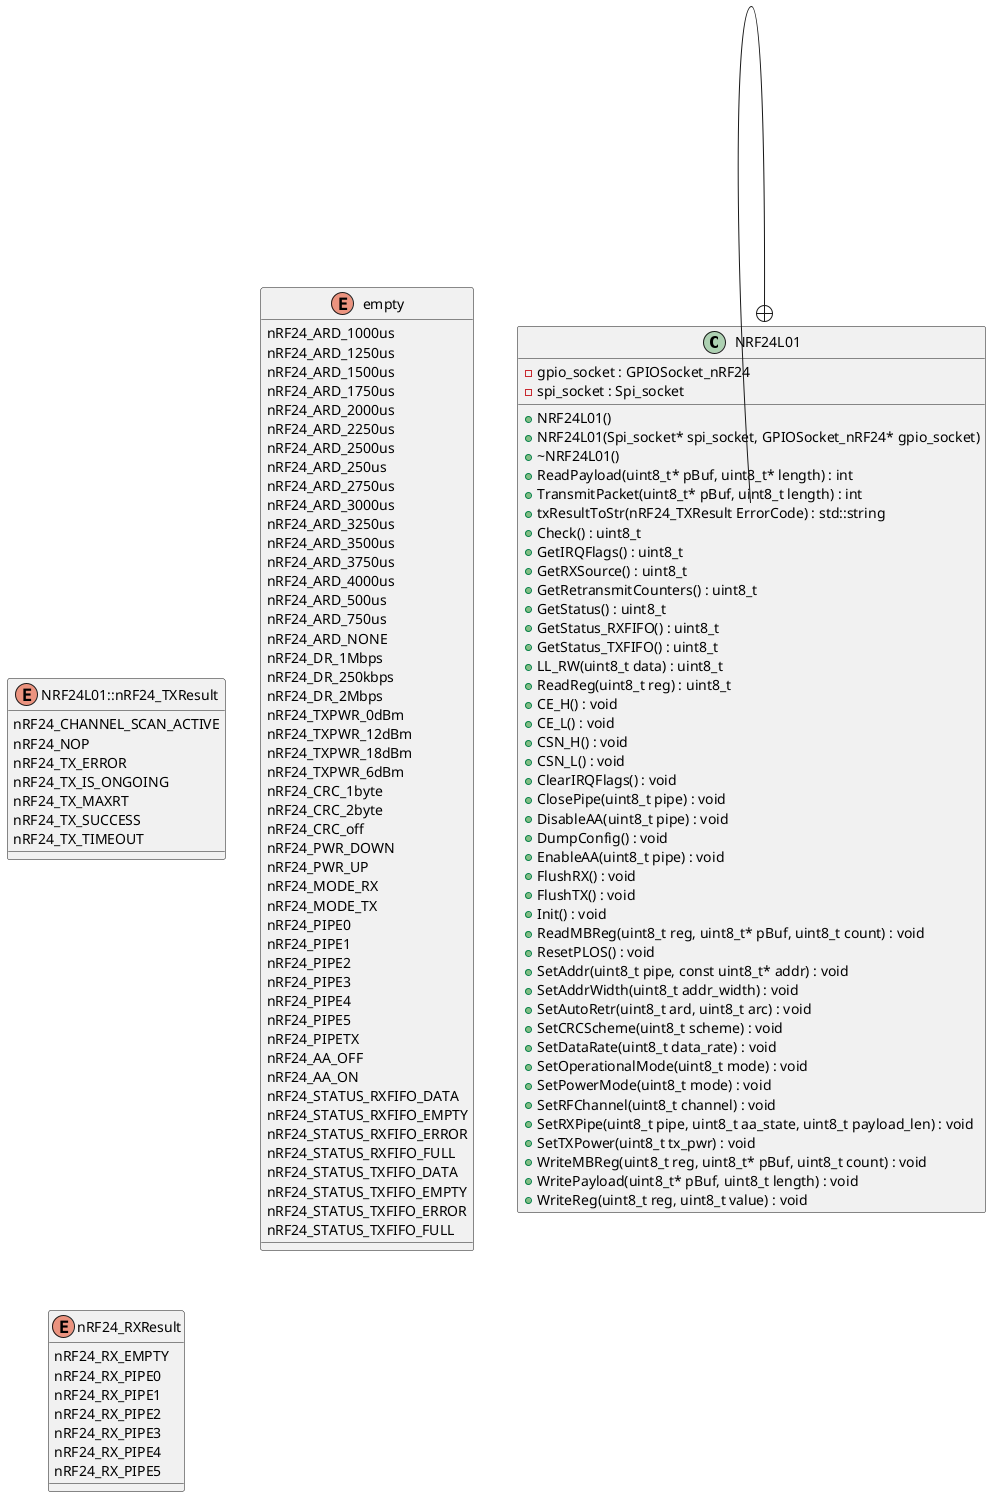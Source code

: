 @startuml





/' Objects '/

class NRF24L01 {
	+NRF24L01()
	+NRF24L01(Spi_socket* spi_socket, GPIOSocket_nRF24* gpio_socket)
	+~NRF24L01()
	-gpio_socket : GPIOSocket_nRF24
	-spi_socket : Spi_socket
	+ReadPayload(uint8_t* pBuf, uint8_t* length) : int
	+TransmitPacket(uint8_t* pBuf, uint8_t length) : int
	+txResultToStr(nRF24_TXResult ErrorCode) : std::string
	+Check() : uint8_t
	+GetIRQFlags() : uint8_t
	+GetRXSource() : uint8_t
	+GetRetransmitCounters() : uint8_t
	+GetStatus() : uint8_t
	+GetStatus_RXFIFO() : uint8_t
	+GetStatus_TXFIFO() : uint8_t
	+LL_RW(uint8_t data) : uint8_t
	+ReadReg(uint8_t reg) : uint8_t
	+CE_H() : void
	+CE_L() : void
	+CSN_H() : void
	+CSN_L() : void
	+ClearIRQFlags() : void
	+ClosePipe(uint8_t pipe) : void
	+DisableAA(uint8_t pipe) : void
	+DumpConfig() : void
	+EnableAA(uint8_t pipe) : void
	+FlushRX() : void
	+FlushTX() : void
	+Init() : void
	+ReadMBReg(uint8_t reg, uint8_t* pBuf, uint8_t count) : void
	+ResetPLOS() : void
	+SetAddr(uint8_t pipe, const uint8_t* addr) : void
	+SetAddrWidth(uint8_t addr_width) : void
	+SetAutoRetr(uint8_t ard, uint8_t arc) : void
	+SetCRCScheme(uint8_t scheme) : void
	+SetDataRate(uint8_t data_rate) : void
	+SetOperationalMode(uint8_t mode) : void
	+SetPowerMode(uint8_t mode) : void
	+SetRFChannel(uint8_t channel) : void
	+SetRXPipe(uint8_t pipe, uint8_t aa_state, uint8_t payload_len) : void
	+SetTXPower(uint8_t tx_pwr) : void
	+WriteMBReg(uint8_t reg, uint8_t* pBuf, uint8_t count) : void
	+WritePayload(uint8_t* pBuf, uint8_t length) : void
	+WriteReg(uint8_t reg, uint8_t value) : void
}


enum NRF24L01::nRF24_TXResult {
	nRF24_CHANNEL_SCAN_ACTIVE
	nRF24_NOP
	nRF24_TX_ERROR
	nRF24_TX_IS_ONGOING
	nRF24_TX_MAXRT
	nRF24_TX_SUCCESS
	nRF24_TX_TIMEOUT
}


enum empty {
	nRF24_ARD_1000us
	nRF24_ARD_1250us
	nRF24_ARD_1500us
	nRF24_ARD_1750us
	nRF24_ARD_2000us
	nRF24_ARD_2250us
	nRF24_ARD_2500us
	nRF24_ARD_250us
	nRF24_ARD_2750us
	nRF24_ARD_3000us
	nRF24_ARD_3250us
	nRF24_ARD_3500us
	nRF24_ARD_3750us
	nRF24_ARD_4000us
	nRF24_ARD_500us
	nRF24_ARD_750us
	nRF24_ARD_NONE
}


enum empty {
	nRF24_DR_1Mbps
	nRF24_DR_250kbps
	nRF24_DR_2Mbps
}


enum empty {
	nRF24_TXPWR_0dBm
	nRF24_TXPWR_12dBm
	nRF24_TXPWR_18dBm
	nRF24_TXPWR_6dBm
}


enum empty {
	nRF24_CRC_1byte
	nRF24_CRC_2byte
	nRF24_CRC_off
}


enum empty {
	nRF24_PWR_DOWN
	nRF24_PWR_UP
}


enum empty {
	nRF24_MODE_RX
	nRF24_MODE_TX
}


enum empty {
	nRF24_PIPE0
	nRF24_PIPE1
	nRF24_PIPE2
	nRF24_PIPE3
	nRF24_PIPE4
	nRF24_PIPE5
	nRF24_PIPETX
}


enum empty {
	nRF24_AA_OFF
	nRF24_AA_ON
}


enum empty {
	nRF24_STATUS_RXFIFO_DATA
	nRF24_STATUS_RXFIFO_EMPTY
	nRF24_STATUS_RXFIFO_ERROR
	nRF24_STATUS_RXFIFO_FULL
}


enum empty {
	nRF24_STATUS_TXFIFO_DATA
	nRF24_STATUS_TXFIFO_EMPTY
	nRF24_STATUS_TXFIFO_ERROR
	nRF24_STATUS_TXFIFO_FULL
}


enum nRF24_RXResult {
	nRF24_RX_EMPTY
	nRF24_RX_PIPE0
	nRF24_RX_PIPE1
	nRF24_RX_PIPE2
	nRF24_RX_PIPE3
	nRF24_RX_PIPE4
	nRF24_RX_PIPE5
}





/' Inheritance relationships '/




/' Aggregation relationships '/





/' Dependency relationships '/





/' Nested objects '/

.NRF24L01 +-- .NRF24L01::nRF24_TXResult




@enduml
